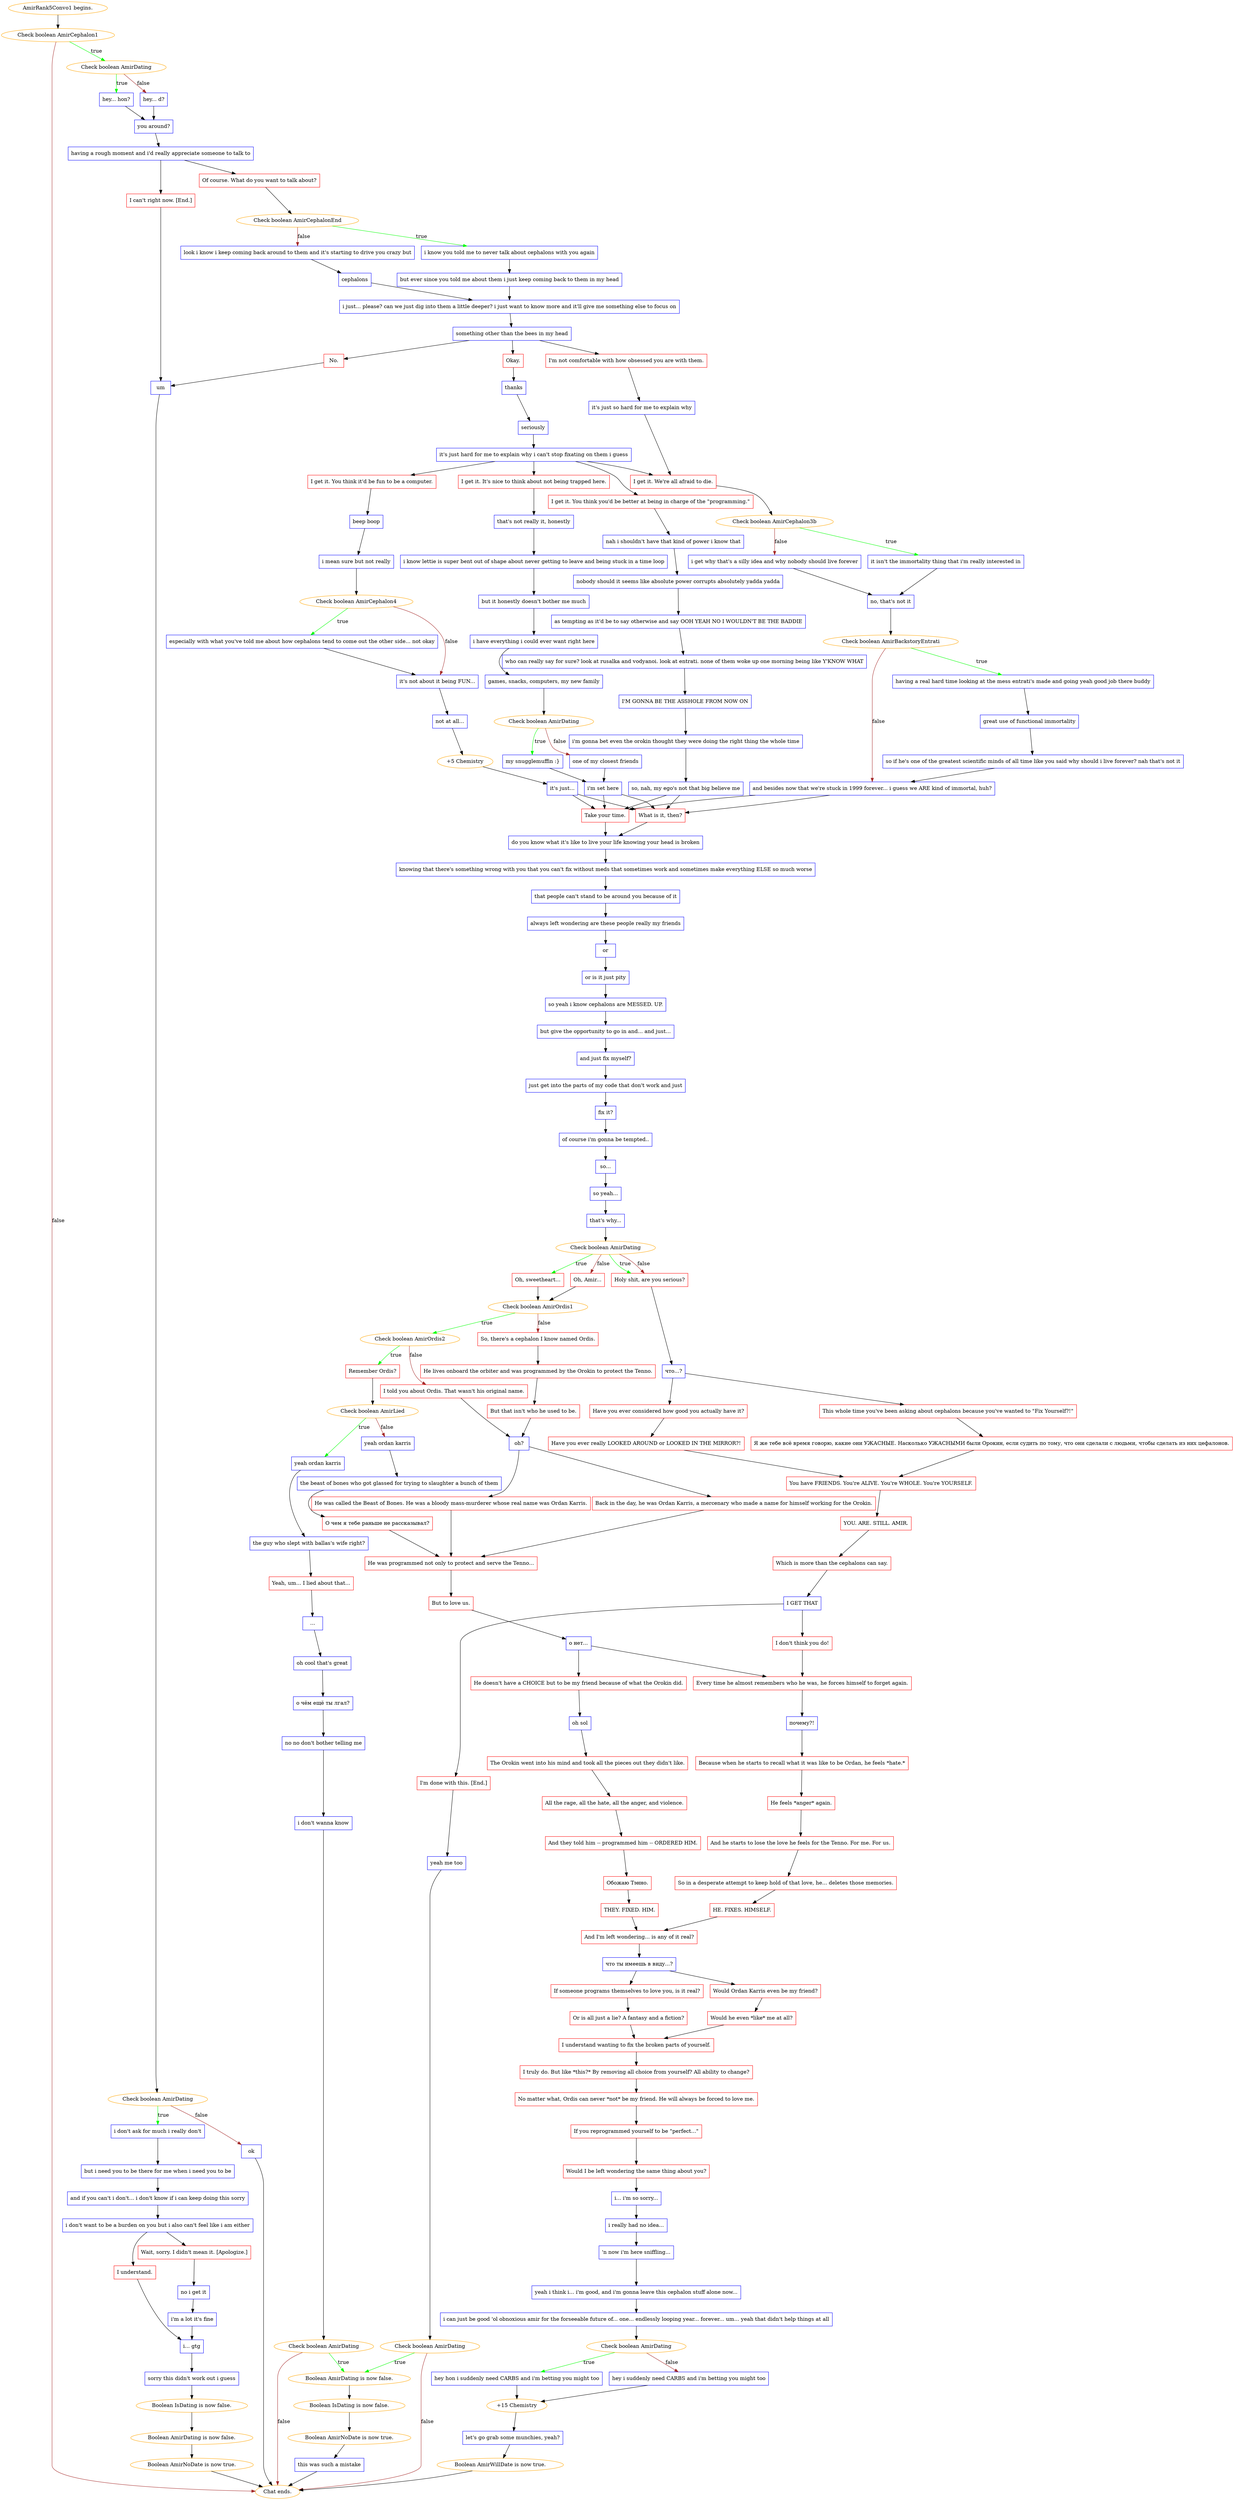 digraph {
	"AmirRank5Convo1 begins." [color=orange];
		"AmirRank5Convo1 begins." -> j1232787938;
	j1232787938 [label="Check boolean AmirCephalon1",color=orange];
		j1232787938 -> j1443353074 [label=true,color=green];
		j1232787938 -> "Chat ends." [label=false,color=brown];
	j1443353074 [label="Check boolean AmirDating",color=orange];
		j1443353074 -> j162338148 [label=true,color=green];
		j1443353074 -> j1866143783 [label=false,color=brown];
	"Chat ends." [color=orange];
	j162338148 [label="hey... hon?",shape=box,color=blue];
		j162338148 -> j434267521;
	j1866143783 [label="hey... d?",shape=box,color=blue];
		j1866143783 -> j434267521;
	j434267521 [label="you around?",shape=box,color=blue];
		j434267521 -> j3354531654;
	j3354531654 [label="having a rough moment and i'd really appreciate someone to talk to",shape=box,color=blue];
		j3354531654 -> j894097981;
		j3354531654 -> j2495289695;
	j894097981 [label="I can't right now. [End.]",shape=box,color=red];
		j894097981 -> j717057013;
	j2495289695 [label="Of course. What do you want to talk about?",shape=box,color=red];
		j2495289695 -> j1881218656;
	j717057013 [label="um",shape=box,color=blue];
		j717057013 -> j3964375641;
	j1881218656 [label="Check boolean AmirCephalonEnd",color=orange];
		j1881218656 -> j2853722323 [label=true,color=green];
		j1881218656 -> j4146994807 [label=false,color=brown];
	j3964375641 [label="Check boolean AmirDating",color=orange];
		j3964375641 -> j1848871281 [label=true,color=green];
		j3964375641 -> j152684941 [label=false,color=brown];
	j2853722323 [label="i know you told me to never talk about cephalons with you again",shape=box,color=blue];
		j2853722323 -> j1644959477;
	j4146994807 [label="look i know i keep coming back around to them and it's starting to drive you crazy but",shape=box,color=blue];
		j4146994807 -> j3804052323;
	j1848871281 [label="i don't ask for much i really don't",shape=box,color=blue];
		j1848871281 -> j1069360765;
	j152684941 [label="ok",shape=box,color=blue];
		j152684941 -> "Chat ends.";
	j1644959477 [label="but ever since you told me about them i just keep coming back to them in my head",shape=box,color=blue];
		j1644959477 -> j3021239418;
	j3804052323 [label="cephalons",shape=box,color=blue];
		j3804052323 -> j3021239418;
	j1069360765 [label="but i need you to be there for me when i need you to be",shape=box,color=blue];
		j1069360765 -> j2144256818;
	j3021239418 [label="i just... please? can we just dig into them a little deeper? i just want to know more and it'll give me something else to focus on",shape=box,color=blue];
		j3021239418 -> j1590703101;
	j2144256818 [label="and if you can't i don't... i don't know if i can keep doing this sorry",shape=box,color=blue];
		j2144256818 -> j4230909806;
	j1590703101 [label="something other than the bees in my head",shape=box,color=blue];
		j1590703101 -> j253416350;
		j1590703101 -> j753652932;
		j1590703101 -> j1430319993;
	j4230909806 [label="i don't want to be a burden on you but i also can't feel like i am either",shape=box,color=blue];
		j4230909806 -> j2488485953;
		j4230909806 -> j1865727820;
	j253416350 [label="No.",shape=box,color=red];
		j253416350 -> j717057013;
	j753652932 [label="Okay.",shape=box,color=red];
		j753652932 -> j4135431218;
	j1430319993 [label="I'm not comfortable with how obsessed you are with them.",shape=box,color=red];
		j1430319993 -> j3005778945;
	j2488485953 [label="I understand.",shape=box,color=red];
		j2488485953 -> j627971601;
	j1865727820 [label="Wait, sorry. I didn't mean it. [Apologize.]",shape=box,color=red];
		j1865727820 -> j1693956154;
	j4135431218 [label="thanks",shape=box,color=blue];
		j4135431218 -> j4107833745;
	j3005778945 [label="it's just so hard for me to explain why",shape=box,color=blue];
		j3005778945 -> j199211053;
	j627971601 [label="i... gtg",shape=box,color=blue];
		j627971601 -> j4229669357;
	j1693956154 [label="no i get it",shape=box,color=blue];
		j1693956154 -> j1849742885;
	j4107833745 [label="seriously",shape=box,color=blue];
		j4107833745 -> j3309926633;
	j199211053 [label="I get it. We're all afraid to die.",shape=box,color=red];
		j199211053 -> j315486298;
	j4229669357 [label="sorry this didn't work out i guess",shape=box,color=blue];
		j4229669357 -> j2561621958;
	j1849742885 [label="i'm a lot it's fine",shape=box,color=blue];
		j1849742885 -> j627971601;
	j3309926633 [label="it's just hard for me to explain why i can't stop fixating on them i guess",shape=box,color=blue];
		j3309926633 -> j199211053;
		j3309926633 -> j1933685400;
		j3309926633 -> j3031106827;
		j3309926633 -> j2504780924;
	j315486298 [label="Check boolean AmirCephalon3b",color=orange];
		j315486298 -> j3709924045 [label=true,color=green];
		j315486298 -> j1548070346 [label=false,color=brown];
	j2561621958 [label="Boolean IsDating is now false.",color=orange];
		j2561621958 -> j1800899020;
	j1933685400 [label="I get it. It's nice to think about not being trapped here.",shape=box,color=red];
		j1933685400 -> j4242812092;
	j3031106827 [label="I get it. You think you'd be better at being in charge of the \"programming.\"",shape=box,color=red];
		j3031106827 -> j3584243014;
	j2504780924 [label="I get it. You think it'd be fun to be a computer.",shape=box,color=red];
		j2504780924 -> j2377345862;
	j3709924045 [label="it isn't the immortality thing that i'm really interested in",shape=box,color=blue];
		j3709924045 -> j752793729;
	j1548070346 [label="i get why that's a silly idea and why nobody should live forever",shape=box,color=blue];
		j1548070346 -> j752793729;
	j1800899020 [label="Boolean AmirDating is now false.",color=orange];
		j1800899020 -> j2322051913;
	j4242812092 [label="that's not really it, honestly",shape=box,color=blue];
		j4242812092 -> j598838809;
	j3584243014 [label="nah i shouldn't have that kind of power i know that",shape=box,color=blue];
		j3584243014 -> j537329386;
	j2377345862 [label="beep boop",shape=box,color=blue];
		j2377345862 -> j4029056230;
	j752793729 [label="no, that's not it",shape=box,color=blue];
		j752793729 -> j1140909892;
	j2322051913 [label="Boolean AmirNoDate is now true.",color=orange];
		j2322051913 -> "Chat ends.";
	j598838809 [label="i know lettie is super bent out of shape about never getting to leave and being stuck in a time loop",shape=box,color=blue];
		j598838809 -> j3339239430;
	j537329386 [label="nobody should it seems like absolute power corrupts absolutely yadda yadda",shape=box,color=blue];
		j537329386 -> j1879129685;
	j4029056230 [label="i mean sure but not really",shape=box,color=blue];
		j4029056230 -> j383108163;
	j1140909892 [label="Check boolean AmirBackstoryEntrati",color=orange];
		j1140909892 -> j2250165767 [label=true,color=green];
		j1140909892 -> j2728360365 [label=false,color=brown];
	j3339239430 [label="but it honestly doesn't bother me much",shape=box,color=blue];
		j3339239430 -> j485724014;
	j1879129685 [label="as tempting as it'd be to say otherwise and say OOH YEAH NO I WOULDN'T BE THE BADDIE",shape=box,color=blue];
		j1879129685 -> j1326492206;
	j383108163 [label="Check boolean AmirCephalon4",color=orange];
		j383108163 -> j909710401 [label=true,color=green];
		j383108163 -> j2206165119 [label=false,color=brown];
	j2250165767 [label="having a real hard time looking at the mess entrati's made and going yeah good job there buddy",shape=box,color=blue];
		j2250165767 -> j4208814654;
	j2728360365 [label="and besides now that we're stuck in 1999 forever... i guess we ARE kind of immortal, huh?",shape=box,color=blue];
		j2728360365 -> j3685551609;
		j2728360365 -> j1667589502;
	j485724014 [label="i have everything i could ever want right here",shape=box,color=blue];
		j485724014 -> j1289859909;
	j1326492206 [label="who can really say for sure? look at rusalka and vodyanoi. look at entrati. none of them woke up one morning being like Y'KNOW WHAT",shape=box,color=blue];
		j1326492206 -> j1811322467;
	j909710401 [label="especially with what you've told me about how cephalons tend to come out the other side... not okay",shape=box,color=blue];
		j909710401 -> j2206165119;
	j2206165119 [label="it's not about it being FUN...",shape=box,color=blue];
		j2206165119 -> j2766560406;
	j4208814654 [label="great use of functional immortality",shape=box,color=blue];
		j4208814654 -> j3613326979;
	j3685551609 [label="Take your time.",shape=box,color=red];
		j3685551609 -> j206799156;
	j1667589502 [label="What is it, then?",shape=box,color=red];
		j1667589502 -> j206799156;
	j1289859909 [label="games, snacks, computers, my new family",shape=box,color=blue];
		j1289859909 -> j511684809;
	j1811322467 [label="I'M GONNA BE THE ASSHOLE FROM NOW ON",shape=box,color=blue];
		j1811322467 -> j1408745557;
	j2766560406 [label="not at all...",shape=box,color=blue];
		j2766560406 -> j3645594623;
	j3613326979 [label="so if he's one of the greatest scientific minds of all time like you said why should i live forever? nah that's not it",shape=box,color=blue];
		j3613326979 -> j2728360365;
	j206799156 [label="do you know what it's like to live your life knowing your head is broken",shape=box,color=blue];
		j206799156 -> j798988731;
	j511684809 [label="Check boolean AmirDating",color=orange];
		j511684809 -> j1949372812 [label=true,color=green];
		j511684809 -> j2936722867 [label=false,color=brown];
	j1408745557 [label="i'm gonna bet even the orokin thought they were doing the right thing the whole time",shape=box,color=blue];
		j1408745557 -> j1298634089;
	j3645594623 [label="+5 Chemistry",color=orange];
		j3645594623 -> j3940201207;
	j798988731 [label="knowing that there's something wrong with you that you can't fix without meds that sometimes work and sometimes make everything ELSE so much worse",shape=box,color=blue];
		j798988731 -> j1164729277;
	j1949372812 [label="my snugglemuffin :}",shape=box,color=blue];
		j1949372812 -> j3885540406;
	j2936722867 [label="one of my closest friends",shape=box,color=blue];
		j2936722867 -> j3885540406;
	j1298634089 [label="so, nah, my ego's not that big believe me",shape=box,color=blue];
		j1298634089 -> j3685551609;
		j1298634089 -> j1667589502;
	j3940201207 [label="it's just...",shape=box,color=blue];
		j3940201207 -> j3685551609;
		j3940201207 -> j1667589502;
	j1164729277 [label="that people can't stand to be around you because of it",shape=box,color=blue];
		j1164729277 -> j3576202763;
	j3885540406 [label="i'm set here",shape=box,color=blue];
		j3885540406 -> j3685551609;
		j3885540406 -> j1667589502;
	j3576202763 [label="always left wondering are these people really my friends",shape=box,color=blue];
		j3576202763 -> j1573243683;
	j1573243683 [label="or",shape=box,color=blue];
		j1573243683 -> j2417216205;
	j2417216205 [label="or is it just pity",shape=box,color=blue];
		j2417216205 -> j3551689770;
	j3551689770 [label="so yeah i know cephalons are MESSED. UP.",shape=box,color=blue];
		j3551689770 -> j2450116057;
	j2450116057 [label="but give the opportunity to go in and... and just...",shape=box,color=blue];
		j2450116057 -> j3004671050;
	j3004671050 [label="and just fix myself?",shape=box,color=blue];
		j3004671050 -> j2256994516;
	j2256994516 [label="just get into the parts of my code that don't work and just",shape=box,color=blue];
		j2256994516 -> j3807139900;
	j3807139900 [label="fix it?",shape=box,color=blue];
		j3807139900 -> j693586989;
	j693586989 [label="of course i'm gonna be tempted..",shape=box,color=blue];
		j693586989 -> j4093436030;
	j4093436030 [label="so...",shape=box,color=blue];
		j4093436030 -> j2047606174;
	j2047606174 [label="so yeah...",shape=box,color=blue];
		j2047606174 -> j437336265;
	j437336265 [label="that's why...",shape=box,color=blue];
		j437336265 -> j1831186037;
	j1831186037 [label="Check boolean AmirDating",color=orange];
		j1831186037 -> j2012700122 [label=true,color=green];
		j1831186037 -> j1258210852 [label=true,color=green];
		j1831186037 -> j779166795 [label=false,color=brown];
		j1831186037 -> j1258210852 [label=false,color=brown];
	j2012700122 [label="Oh, sweetheart...",shape=box,color=red];
		j2012700122 -> j1941124377;
	j1258210852 [label="Holy shit, are you serious?",shape=box,color=red];
		j1258210852 -> j2166612225;
	j779166795 [label="Oh, Amir...",shape=box,color=red];
		j779166795 -> j1941124377;
	j1941124377 [label="Check boolean AmirOrdis1",color=orange];
		j1941124377 -> j25270440 [label=true,color=green];
		j1941124377 -> j1904872675 [label=false,color=brown];
	j2166612225 [label="что...?",shape=box,color=blue];
		j2166612225 -> j3202663115;
		j2166612225 -> j3061530042;
	j25270440 [label="Check boolean AmirOrdis2",color=orange];
		j25270440 -> j2324848867 [label=true,color=green];
		j25270440 -> j1643868057 [label=false,color=brown];
	j1904872675 [label="So, there's a cephalon I know named Ordis.",shape=box,color=red];
		j1904872675 -> j2686707142;
	j3202663115 [label="This whole time you've been asking about cephalons because you've wanted to \"Fix Yourself?!\"",shape=box,color=red];
		j3202663115 -> j1847646613;
	j3061530042 [label="Have you ever considered how good you actually have it?",shape=box,color=red];
		j3061530042 -> j2660755703;
	j2324848867 [label="Remember Ordis?",shape=box,color=red];
		j2324848867 -> j1024032802;
	j1643868057 [label="I told you about Ordis. That wasn't his original name.",shape=box,color=red];
		j1643868057 -> j727945936;
	j2686707142 [label="He lives onboard the orbiter and was programmed by the Orokin to protect the Tenno.",shape=box,color=red];
		j2686707142 -> j3662965106;
	j1847646613 [label="Я же тебе всё время говорю, какие они УЖАСНЫЕ. Насколько УЖАСНЫМИ были Орокин, если судить по тому, что они сделали с людьми, чтобы сделать из них цефалонов.",shape=box,color=red];
		j1847646613 -> j1605947603;
	j2660755703 [label="Have you ever really LOOKED AROUND or LOOKED IN THE MIRROR?!",shape=box,color=red];
		j2660755703 -> j1605947603;
	j1024032802 [label="Check boolean AmirLied",color=orange];
		j1024032802 -> j455842273 [label=true,color=green];
		j1024032802 -> j1117261257 [label=false,color=brown];
	j727945936 [label="oh?",shape=box,color=blue];
		j727945936 -> j2498052720;
		j727945936 -> j2643300131;
	j3662965106 [label="But that isn't who he used to be.",shape=box,color=red];
		j3662965106 -> j727945936;
	j1605947603 [label="You have FRIENDS. You're ALIVE. You're WHOLE. You're YOURSELF.",shape=box,color=red];
		j1605947603 -> j700855296;
	j455842273 [label="yeah ordan karris",shape=box,color=blue];
		j455842273 -> j1394982217;
	j1117261257 [label="yeah ordan karris",shape=box,color=blue];
		j1117261257 -> j227442798;
	j2498052720 [label="He was called the Beast of Bones. He was a bloody mass-murderer whose real name was Ordan Karris.",shape=box,color=red];
		j2498052720 -> j2853498145;
	j2643300131 [label="Back in the day, he was Ordan Karris, a mercenary who made a name for himself working for the Orokin.",shape=box,color=red];
		j2643300131 -> j2853498145;
	j700855296 [label="YOU. ARE. STILL. AMIR.",shape=box,color=red];
		j700855296 -> j1916227374;
	j1394982217 [label="the guy who slept with ballas's wife right?",shape=box,color=blue];
		j1394982217 -> j88669271;
	j227442798 [label="the beast of bones who got glassed for trying to slaughter a bunch of them",shape=box,color=blue];
		j227442798 -> j2758860631;
	j2853498145 [label="He was programmed not only to protect and serve the Tenno...",shape=box,color=red];
		j2853498145 -> j2760796335;
	j1916227374 [label="Which is more than the cephalons can say.",shape=box,color=red];
		j1916227374 -> j3625962552;
	j88669271 [label="Yeah, um... I lied about that...",shape=box,color=red];
		j88669271 -> j1365080215;
	j2758860631 [label="О чем я тебе раньше не рассказывал?",shape=box,color=red];
		j2758860631 -> j2853498145;
	j2760796335 [label="But to love us.",shape=box,color=red];
		j2760796335 -> j2222430009;
	j3625962552 [label="I GET THAT",shape=box,color=blue];
		j3625962552 -> j3628581140;
		j3625962552 -> j3727596020;
	j1365080215 [label="...",shape=box,color=blue];
		j1365080215 -> j3394023288;
	j2222430009 [label="о нет...",shape=box,color=blue];
		j2222430009 -> j601382458;
		j2222430009 -> j2459616603;
	j3628581140 [label="I'm done with this. [End.]",shape=box,color=red];
		j3628581140 -> j628707021;
	j3727596020 [label="I don't think you do!",shape=box,color=red];
		j3727596020 -> j2459616603;
	j3394023288 [label="oh cool that's great",shape=box,color=blue];
		j3394023288 -> j2141909895;
	j601382458 [label="He doesn't have a CHOICE but to be my friend because of what the Orokin did.",shape=box,color=red];
		j601382458 -> j1577382746;
	j2459616603 [label="Every time he almost remembers who he was, he forces himself to forget again.",shape=box,color=red];
		j2459616603 -> j3998489860;
	j628707021 [label="yeah me too",shape=box,color=blue];
		j628707021 -> j1945978277;
	j2141909895 [label="о чём ещё ты лгал?",shape=box,color=blue];
		j2141909895 -> j3813492784;
	j1577382746 [label="oh sol",shape=box,color=blue];
		j1577382746 -> j1714473351;
	j3998489860 [label="почему?!",shape=box,color=blue];
		j3998489860 -> j740069195;
	j1945978277 [label="Check boolean AmirDating",color=orange];
		j1945978277 -> j2180122585 [label=true,color=green];
		j1945978277 -> "Chat ends." [label=false,color=brown];
	j3813492784 [label="no no don't bother telling me",shape=box,color=blue];
		j3813492784 -> j1770767695;
	j1714473351 [label="The Orokin went into his mind and took all the pieces out they didn't like.",shape=box,color=red];
		j1714473351 -> j3418573991;
	j740069195 [label="Because when he starts to recall what it was like to be Ordan, he feels *hate.*",shape=box,color=red];
		j740069195 -> j218249324;
	j2180122585 [label="Boolean AmirDating is now false.",color=orange];
		j2180122585 -> j484675049;
	j1770767695 [label="i don't wanna know",shape=box,color=blue];
		j1770767695 -> j2883689983;
	j3418573991 [label="All the rage, all the hate, all the anger, and violence.",shape=box,color=red];
		j3418573991 -> j3627142481;
	j218249324 [label="He feels *anger* again.",shape=box,color=red];
		j218249324 -> j1658434875;
	j484675049 [label="Boolean IsDating is now false.",color=orange];
		j484675049 -> j572121439;
	j2883689983 [label="Check boolean AmirDating",color=orange];
		j2883689983 -> j2180122585 [label=true,color=green];
		j2883689983 -> "Chat ends." [label=false,color=brown];
	j3627142481 [label="And they told him -- programmed him -- ORDERED HIM.",shape=box,color=red];
		j3627142481 -> j3601303689;
	j1658434875 [label="And he starts to lose the love he feels for the Tenno. For me. For us.",shape=box,color=red];
		j1658434875 -> j3320072827;
	j572121439 [label="Boolean AmirNoDate is now true.",color=orange];
		j572121439 -> j3029948548;
	j3601303689 [label="Обожаю Тэнно.",shape=box,color=red];
		j3601303689 -> j3919117633;
	j3320072827 [label="So in a desperate attempt to keep hold of that love, he... deletes those memories.",shape=box,color=red];
		j3320072827 -> j1240573617;
	j3029948548 [label="this was such a mistake",shape=box,color=blue];
		j3029948548 -> "Chat ends.";
	j3919117633 [label="THEY. FIXED. HIM.",shape=box,color=red];
		j3919117633 -> j71831404;
	j1240573617 [label="HE. FIXES. HIMSELF.",shape=box,color=red];
		j1240573617 -> j71831404;
	j71831404 [label="And I'm left wondering... is any of it real?",shape=box,color=red];
		j71831404 -> j450516416;
	j450516416 [label="что ты имеешь в виду...?",shape=box,color=blue];
		j450516416 -> j2301531079;
		j450516416 -> j631290504;
	j2301531079 [label="Would Ordan Karris even be my friend?",shape=box,color=red];
		j2301531079 -> j105536324;
	j631290504 [label="If someone programs themselves to love you, is it real?",shape=box,color=red];
		j631290504 -> j1536540108;
	j105536324 [label="Would he even *like* me at all?",shape=box,color=red];
		j105536324 -> j3545459763;
	j1536540108 [label="Or is all just a lie? A fantasy and a fiction?",shape=box,color=red];
		j1536540108 -> j3545459763;
	j3545459763 [label="I understand wanting to fix the broken parts of yourself.",shape=box,color=red];
		j3545459763 -> j654183907;
	j654183907 [label="I truly do. But like *this?* By removing all choice from yourself? All ability to change?",shape=box,color=red];
		j654183907 -> j2080095229;
	j2080095229 [label="No matter what, Ordis can never *not* be my friend. He will always be forced to love me.",shape=box,color=red];
		j2080095229 -> j3408260206;
	j3408260206 [label="If you reprogrammed yourself to be \"perfect...\"",shape=box,color=red];
		j3408260206 -> j1041431643;
	j1041431643 [label="Would I be left wondering the same thing about you?",shape=box,color=red];
		j1041431643 -> j2442380274;
	j2442380274 [label="i... i'm so sorry...",shape=box,color=blue];
		j2442380274 -> j1360229255;
	j1360229255 [label="i really had no idea...",shape=box,color=blue];
		j1360229255 -> j2855392894;
	j2855392894 [label="'n now i'm here sniffling...",shape=box,color=blue];
		j2855392894 -> j4060143531;
	j4060143531 [label="yeah i think i... i'm good, and i'm gonna leave this cephalon stuff alone now...",shape=box,color=blue];
		j4060143531 -> j3551160106;
	j3551160106 [label="i can just be good 'ol obnoxious amir for the forseeable future of... one... endlessly looping year... forever... um... yeah that didn't help things at all",shape=box,color=blue];
		j3551160106 -> j152726596;
	j152726596 [label="Check boolean AmirDating",color=orange];
		j152726596 -> j1059021498 [label=true,color=green];
		j152726596 -> j637133457 [label=false,color=brown];
	j1059021498 [label="hey hon i suddenly need CARBS and i'm betting you might too",shape=box,color=blue];
		j1059021498 -> j2871953269;
	j637133457 [label="hey i suddenly need CARBS and i'm betting you might too",shape=box,color=blue];
		j637133457 -> j2871953269;
	j2871953269 [label="+15 Chemistry",color=orange];
		j2871953269 -> j4142730207;
	j4142730207 [label="let's go grab some munchies, yeah?",shape=box,color=blue];
		j4142730207 -> j661208215;
	j661208215 [label="Boolean AmirWillDate is now true.",color=orange];
		j661208215 -> "Chat ends.";
}